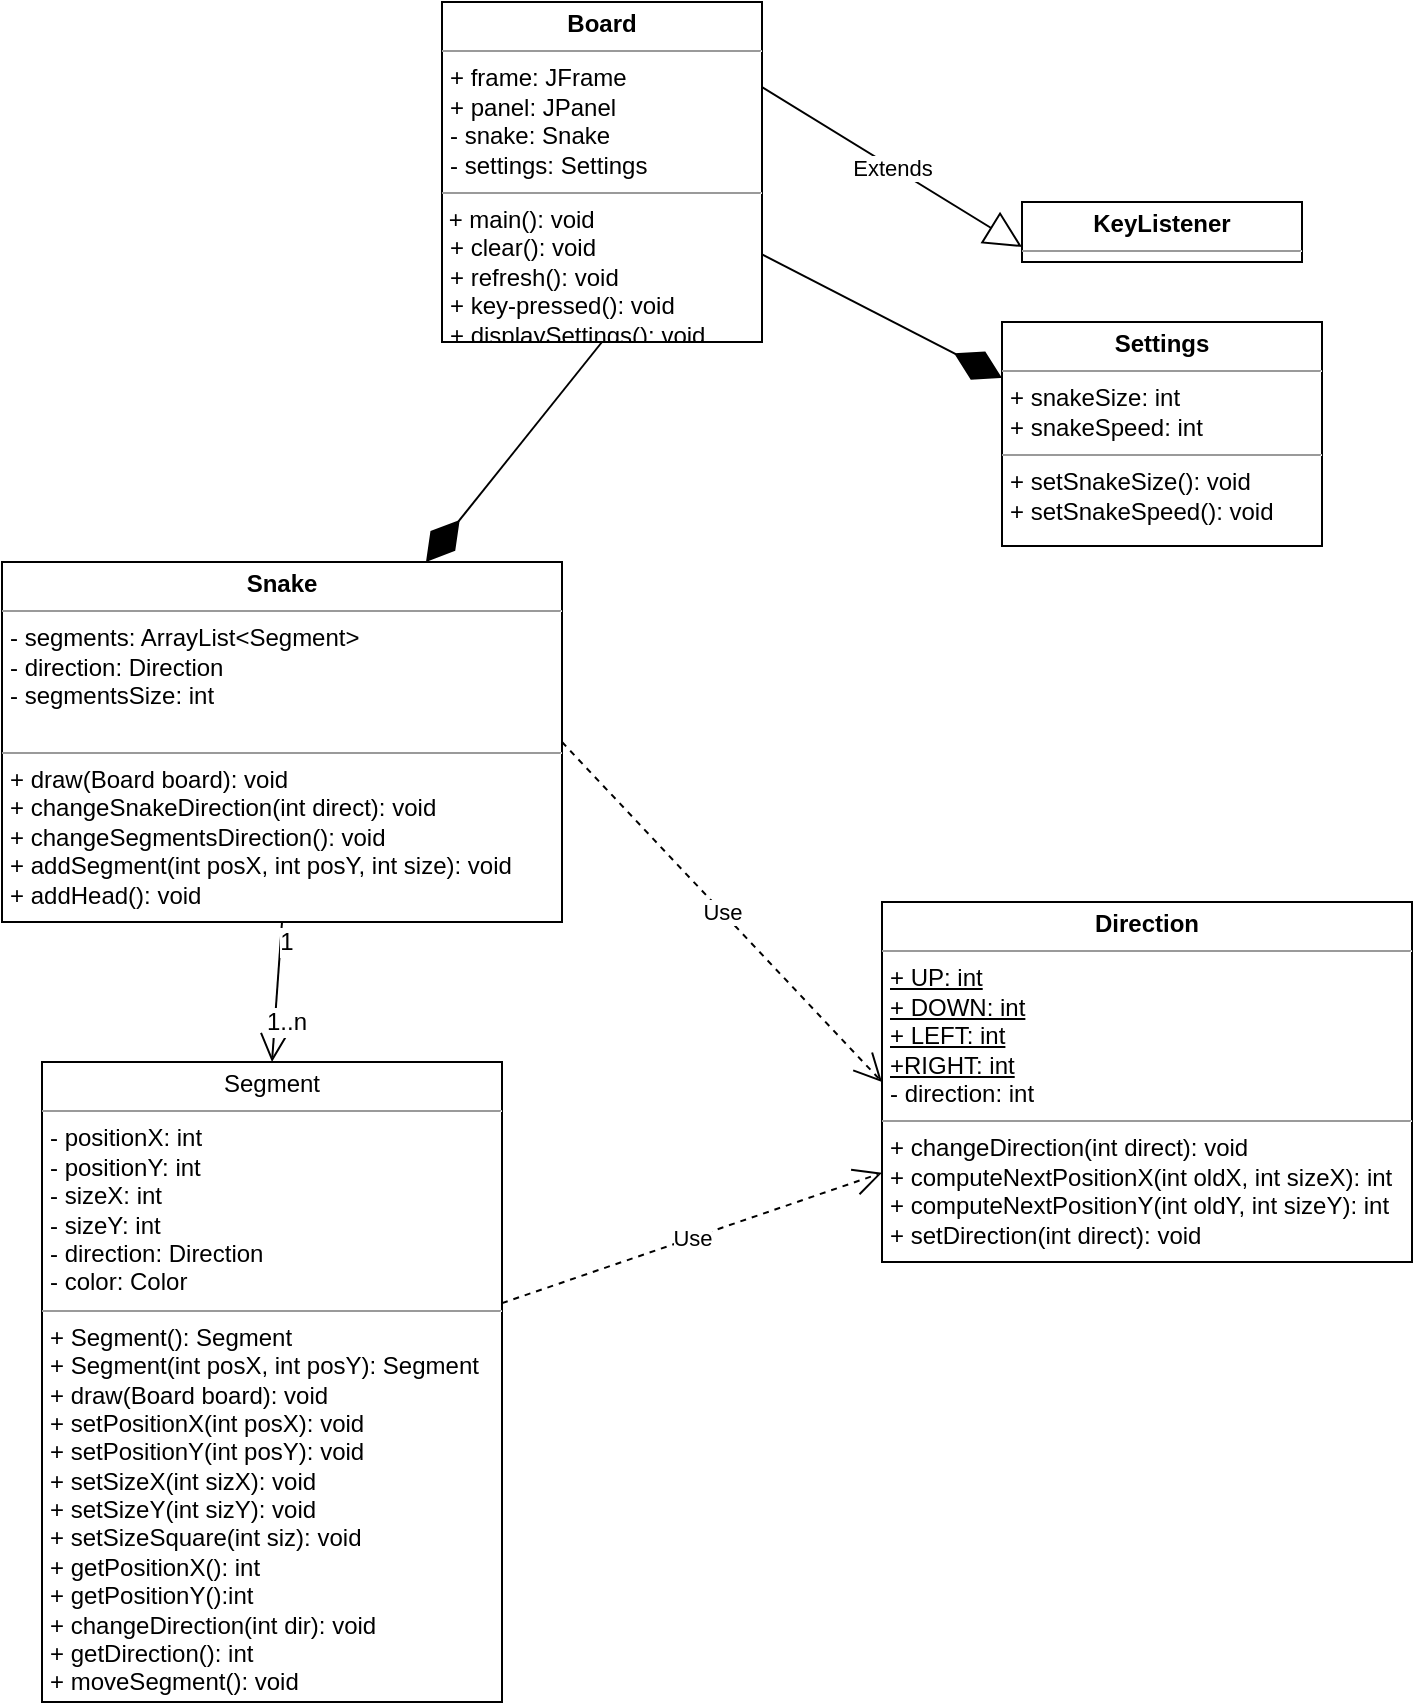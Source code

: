 <mxfile version="10.6.7" type="device"><diagram name="Page-1" id="c4acf3e9-155e-7222-9cf6-157b1a14988f"><mxGraphModel dx="1394" dy="1892" grid="1" gridSize="10" guides="1" tooltips="1" connect="1" arrows="1" fold="1" page="1" pageScale="1" pageWidth="827" pageHeight="1169" background="#ffffff" math="0" shadow="0"><root><mxCell id="0"/><mxCell id="1" parent="0"/><mxCell id="eKtmnv-6mM7z_nRozBRa-14" value="&lt;p style=&quot;margin: 0px ; margin-top: 4px ; text-align: center&quot;&gt;&lt;b&gt;Snake&lt;/b&gt;&lt;/p&gt;&lt;hr size=&quot;1&quot;&gt;&lt;p style=&quot;margin: 0px ; margin-left: 4px&quot;&gt;- segments: ArrayList&amp;lt;Segment&amp;gt;&lt;/p&gt;&lt;p style=&quot;margin: 0px ; margin-left: 4px&quot;&gt;- direction: Direction&lt;/p&gt;&lt;p style=&quot;margin: 0px ; margin-left: 4px&quot;&gt;- segmentsSize: int&lt;/p&gt;&lt;p style=&quot;margin: 0px ; margin-left: 4px&quot;&gt;&lt;br&gt;&lt;/p&gt;&lt;hr size=&quot;1&quot;&gt;&lt;p style=&quot;margin: 0px ; margin-left: 4px&quot;&gt;+ draw(Board board): void&lt;/p&gt;&lt;p style=&quot;margin: 0px ; margin-left: 4px&quot;&gt;+ changeSnakeDirection(int direct): void&lt;/p&gt;&lt;p style=&quot;margin: 0px ; margin-left: 4px&quot;&gt;+ changeSegmentsDirection(): void&lt;/p&gt;&lt;p style=&quot;margin: 0px ; margin-left: 4px&quot;&gt;+ addSegment(int posX, int posY, int size): void&lt;/p&gt;&lt;p style=&quot;margin: 0px ; margin-left: 4px&quot;&gt;+ addHead(): void&lt;/p&gt;" style="verticalAlign=top;align=left;overflow=fill;fontSize=12;fontFamily=Helvetica;html=1;" vertex="1" parent="1"><mxGeometry x="100" y="-850" width="280" height="180" as="geometry"/></mxCell><mxCell id="eKtmnv-6mM7z_nRozBRa-18" value="&lt;p style=&quot;margin: 0px ; margin-top: 4px ; text-align: center&quot;&gt;Segment&lt;br&gt;&lt;/p&gt;&lt;hr size=&quot;1&quot;&gt;&lt;p style=&quot;margin: 0px ; margin-left: 4px&quot;&gt;- positionX: int&lt;br&gt;- positionY: int&lt;br&gt;- sizeX: int&lt;br&gt;- sizeY: int&lt;br&gt;&lt;/p&gt;&lt;p style=&quot;margin: 0px ; margin-left: 4px&quot;&gt;- direction: Direction&lt;/p&gt;&lt;p style=&quot;margin: 0px ; margin-left: 4px&quot;&gt;- color: Color&lt;/p&gt;&lt;hr size=&quot;1&quot;&gt;&lt;p style=&quot;margin: 0px ; margin-left: 4px&quot;&gt;+ Segment(): Segment&lt;/p&gt;&lt;p style=&quot;margin: 0px ; margin-left: 4px&quot;&gt;+ Segment(int posX, int posY): Segment&lt;/p&gt;&lt;p style=&quot;margin: 0px ; margin-left: 4px&quot;&gt;+ draw(Board board): void&lt;/p&gt;&lt;p style=&quot;margin: 0px ; margin-left: 4px&quot;&gt;+ setPositionX(int posX): void&lt;/p&gt;&lt;p style=&quot;margin: 0px ; margin-left: 4px&quot;&gt;+ setPositionY(int posY): void&lt;/p&gt;&lt;p style=&quot;margin: 0px ; margin-left: 4px&quot;&gt;+ setSizeX(int sizX): void&lt;/p&gt;&lt;p style=&quot;margin: 0px ; margin-left: 4px&quot;&gt;+ setSizeY(int sizY): void&lt;/p&gt;&lt;p style=&quot;margin: 0px ; margin-left: 4px&quot;&gt;+ setSizeSquare(int siz): void&lt;/p&gt;&lt;p style=&quot;margin: 0px ; margin-left: 4px&quot;&gt;+ getPositionX(): int&lt;/p&gt;&lt;p style=&quot;margin: 0px ; margin-left: 4px&quot;&gt;+ getPositionY():int&lt;/p&gt;&lt;p style=&quot;margin: 0px ; margin-left: 4px&quot;&gt;+ changeDirection(int dir): void&lt;/p&gt;&lt;p style=&quot;margin: 0px ; margin-left: 4px&quot;&gt;+ getDirection(): int&lt;/p&gt;&lt;p style=&quot;margin: 0px ; margin-left: 4px&quot;&gt;+ moveSegment(): void&lt;/p&gt;&lt;br&gt;" style="verticalAlign=top;align=left;overflow=fill;fontSize=12;fontFamily=Helvetica;html=1;" vertex="1" parent="1"><mxGeometry x="120" y="-600" width="230" height="320" as="geometry"/></mxCell><mxCell id="eKtmnv-6mM7z_nRozBRa-19" value="&lt;p style=&quot;margin: 0px ; margin-top: 4px ; text-align: center&quot;&gt;&lt;b&gt;Board&lt;/b&gt;&lt;/p&gt;&lt;hr size=&quot;1&quot;&gt;&lt;p style=&quot;margin: 0px ; margin-left: 4px&quot;&gt;&lt;span&gt;+ frame: JFrame&lt;/span&gt;&lt;br&gt;&lt;/p&gt;&lt;p style=&quot;margin: 0px ; margin-left: 4px&quot;&gt;+ panel: JPanel&lt;/p&gt;&lt;p style=&quot;margin: 0px ; margin-left: 4px&quot;&gt;- snake: Snake&lt;/p&gt;&lt;p style=&quot;margin: 0px ; margin-left: 4px&quot;&gt;- settings: Settings&lt;/p&gt;&lt;hr size=&quot;1&quot;&gt;&amp;nbsp;+ main(): void&lt;br&gt;&lt;p style=&quot;margin: 0px ; margin-left: 4px&quot;&gt;+ clear(): void&lt;/p&gt;&lt;p style=&quot;margin: 0px ; margin-left: 4px&quot;&gt;+ refresh(): void&lt;/p&gt;&lt;p style=&quot;margin: 0px ; margin-left: 4px&quot;&gt;+&amp;nbsp;key-pressed(): void&lt;/p&gt;&lt;p style=&quot;margin: 0px ; margin-left: 4px&quot;&gt;+ displaySettings(): void&lt;/p&gt;" style="verticalAlign=top;align=left;overflow=fill;fontSize=12;fontFamily=Helvetica;html=1;" vertex="1" parent="1"><mxGeometry x="320" y="-1130" width="160" height="170" as="geometry"/></mxCell><mxCell id="eKtmnv-6mM7z_nRozBRa-20" value="&lt;p style=&quot;margin: 0px ; margin-top: 4px ; text-align: center&quot;&gt;&lt;b&gt;Direction&lt;/b&gt;&lt;/p&gt;&lt;hr size=&quot;1&quot;&gt;&lt;p style=&quot;margin: 0px ; margin-left: 4px&quot;&gt;&lt;u&gt;+ UP: int&lt;/u&gt;&lt;/p&gt;&lt;p style=&quot;margin: 0px ; margin-left: 4px&quot;&gt;&lt;u&gt;+ DOWN: int&lt;/u&gt;&lt;/p&gt;&lt;p style=&quot;margin: 0px ; margin-left: 4px&quot;&gt;&lt;u&gt;+ LEFT: int&lt;/u&gt;&lt;/p&gt;&lt;p style=&quot;margin: 0px ; margin-left: 4px&quot;&gt;&lt;u&gt;+RIGHT: int&lt;/u&gt;&lt;/p&gt;&lt;p style=&quot;margin: 0px ; margin-left: 4px&quot;&gt;- direction: int&lt;/p&gt;&lt;hr size=&quot;1&quot;&gt;&lt;p style=&quot;margin: 0px ; margin-left: 4px&quot;&gt;+ changeDirection(int direct): void&lt;br&gt;&lt;/p&gt;&lt;p style=&quot;margin: 0px ; margin-left: 4px&quot;&gt;+ computeNextPositionX(int oldX, int sizeX): int&lt;/p&gt;&lt;p style=&quot;margin: 0px ; margin-left: 4px&quot;&gt;&lt;span&gt;+ computeNextPositionY(int oldY, int sizeY): int&lt;/span&gt;&lt;/p&gt;&lt;p style=&quot;margin: 0px ; margin-left: 4px&quot;&gt;&lt;span&gt;+ setDirection(int direct): void&lt;/span&gt;&lt;/p&gt;&lt;p style=&quot;margin: 0px ; margin-left: 4px&quot;&gt;&lt;span&gt;&lt;br&gt;&lt;/span&gt;&lt;/p&gt;&lt;div&gt;&lt;br&gt;&lt;/div&gt;" style="verticalAlign=top;align=left;overflow=fill;fontSize=12;fontFamily=Helvetica;html=1;" vertex="1" parent="1"><mxGeometry x="540" y="-680" width="265" height="180" as="geometry"/></mxCell><mxCell id="eKtmnv-6mM7z_nRozBRa-21" value="&lt;p style=&quot;margin: 0px ; margin-top: 4px ; text-align: center&quot;&gt;&lt;b&gt;KeyListener&lt;/b&gt;&lt;br&gt;&lt;/p&gt;&lt;hr size=&quot;1&quot;&gt;&lt;div style=&quot;height: 2px&quot;&gt;&lt;/div&gt;" style="verticalAlign=top;align=left;overflow=fill;fontSize=12;fontFamily=Helvetica;html=1;" vertex="1" parent="1"><mxGeometry x="610" y="-1030" width="140" height="30" as="geometry"/></mxCell><mxCell id="eKtmnv-6mM7z_nRozBRa-22" value="Extends" style="endArrow=block;endSize=16;endFill=0;html=1;entryX=0;entryY=0.75;entryDx=0;entryDy=0;exitX=1;exitY=0.25;exitDx=0;exitDy=0;" edge="1" parent="1" source="eKtmnv-6mM7z_nRozBRa-19" target="eKtmnv-6mM7z_nRozBRa-21"><mxGeometry width="160" relative="1" as="geometry"><mxPoint x="140" y="-675" as="sourcePoint"/><mxPoint x="300" y="-675" as="targetPoint"/></mxGeometry></mxCell><mxCell id="eKtmnv-6mM7z_nRozBRa-23" value="&lt;p style=&quot;margin: 0px ; margin-top: 4px ; text-align: center&quot;&gt;&lt;b&gt;Settings&lt;/b&gt;&lt;/p&gt;&lt;hr size=&quot;1&quot;&gt;&lt;p style=&quot;margin: 0px ; margin-left: 4px&quot;&gt;+ snakeSize: int&lt;/p&gt;&lt;p style=&quot;margin: 0px ; margin-left: 4px&quot;&gt;+ snakeSpeed: int&lt;/p&gt;&lt;hr size=&quot;1&quot;&gt;&lt;p style=&quot;margin: 0px ; margin-left: 4px&quot;&gt;+ setSnakeSize(): void&lt;/p&gt;&lt;p style=&quot;margin: 0px ; margin-left: 4px&quot;&gt;+ setSnakeSpeed(): void&lt;br&gt;&lt;/p&gt;" style="verticalAlign=top;align=left;overflow=fill;fontSize=12;fontFamily=Helvetica;html=1;" vertex="1" parent="1"><mxGeometry x="600" y="-970" width="160" height="112" as="geometry"/></mxCell><mxCell id="eKtmnv-6mM7z_nRozBRa-24" value="" style="endArrow=diamondThin;endFill=1;endSize=24;html=1;entryX=0;entryY=0.25;entryDx=0;entryDy=0;" edge="1" parent="1" source="eKtmnv-6mM7z_nRozBRa-19" target="eKtmnv-6mM7z_nRozBRa-23"><mxGeometry width="160" relative="1" as="geometry"><mxPoint x="290" y="-690" as="sourcePoint"/><mxPoint x="450" y="-690" as="targetPoint"/></mxGeometry></mxCell><mxCell id="eKtmnv-6mM7z_nRozBRa-25" value="" style="endArrow=diamondThin;endFill=1;endSize=24;html=1;exitX=0.5;exitY=1;exitDx=0;exitDy=0;" edge="1" parent="1" source="eKtmnv-6mM7z_nRozBRa-19" target="eKtmnv-6mM7z_nRozBRa-14"><mxGeometry width="160" relative="1" as="geometry"><mxPoint x="410" y="-880" as="sourcePoint"/><mxPoint x="570" y="-880" as="targetPoint"/></mxGeometry></mxCell><mxCell id="eKtmnv-6mM7z_nRozBRa-26" value="" style="endArrow=open;endFill=1;endSize=12;html=1;exitX=0.5;exitY=1;exitDx=0;exitDy=0;entryX=0.5;entryY=0;entryDx=0;entryDy=0;" edge="1" parent="1" source="eKtmnv-6mM7z_nRozBRa-14" target="eKtmnv-6mM7z_nRozBRa-18"><mxGeometry width="160" relative="1" as="geometry"><mxPoint x="90" y="-280" as="sourcePoint"/><mxPoint x="250" y="-280" as="targetPoint"/></mxGeometry></mxCell><mxCell id="eKtmnv-6mM7z_nRozBRa-27" value="1..n" style="text;html=1;resizable=0;points=[];align=center;verticalAlign=middle;labelBackgroundColor=#ffffff;" vertex="1" connectable="0" parent="eKtmnv-6mM7z_nRozBRa-26"><mxGeometry x="0.419" y="5" relative="1" as="geometry"><mxPoint as="offset"/></mxGeometry></mxCell><mxCell id="eKtmnv-6mM7z_nRozBRa-28" value="1" style="text;html=1;resizable=0;points=[];align=center;verticalAlign=middle;labelBackgroundColor=#ffffff;" vertex="1" connectable="0" parent="eKtmnv-6mM7z_nRozBRa-26"><mxGeometry x="-0.718" y="2" relative="1" as="geometry"><mxPoint as="offset"/></mxGeometry></mxCell><mxCell id="eKtmnv-6mM7z_nRozBRa-30" value="Use" style="endArrow=open;endSize=12;dashed=1;html=1;" edge="1" parent="1" source="eKtmnv-6mM7z_nRozBRa-18" target="eKtmnv-6mM7z_nRozBRa-20"><mxGeometry width="160" relative="1" as="geometry"><mxPoint x="400" y="-450" as="sourcePoint"/><mxPoint x="560" y="-450" as="targetPoint"/></mxGeometry></mxCell><mxCell id="eKtmnv-6mM7z_nRozBRa-31" value="Use" style="endArrow=open;endSize=12;dashed=1;html=1;entryX=0;entryY=0.5;entryDx=0;entryDy=0;exitX=1;exitY=0.5;exitDx=0;exitDy=0;" edge="1" parent="1" source="eKtmnv-6mM7z_nRozBRa-14" target="eKtmnv-6mM7z_nRozBRa-20"><mxGeometry width="160" relative="1" as="geometry"><mxPoint x="360" y="-469.429" as="sourcePoint"/><mxPoint x="550" y="-534.571" as="targetPoint"/></mxGeometry></mxCell></root></mxGraphModel></diagram></mxfile>